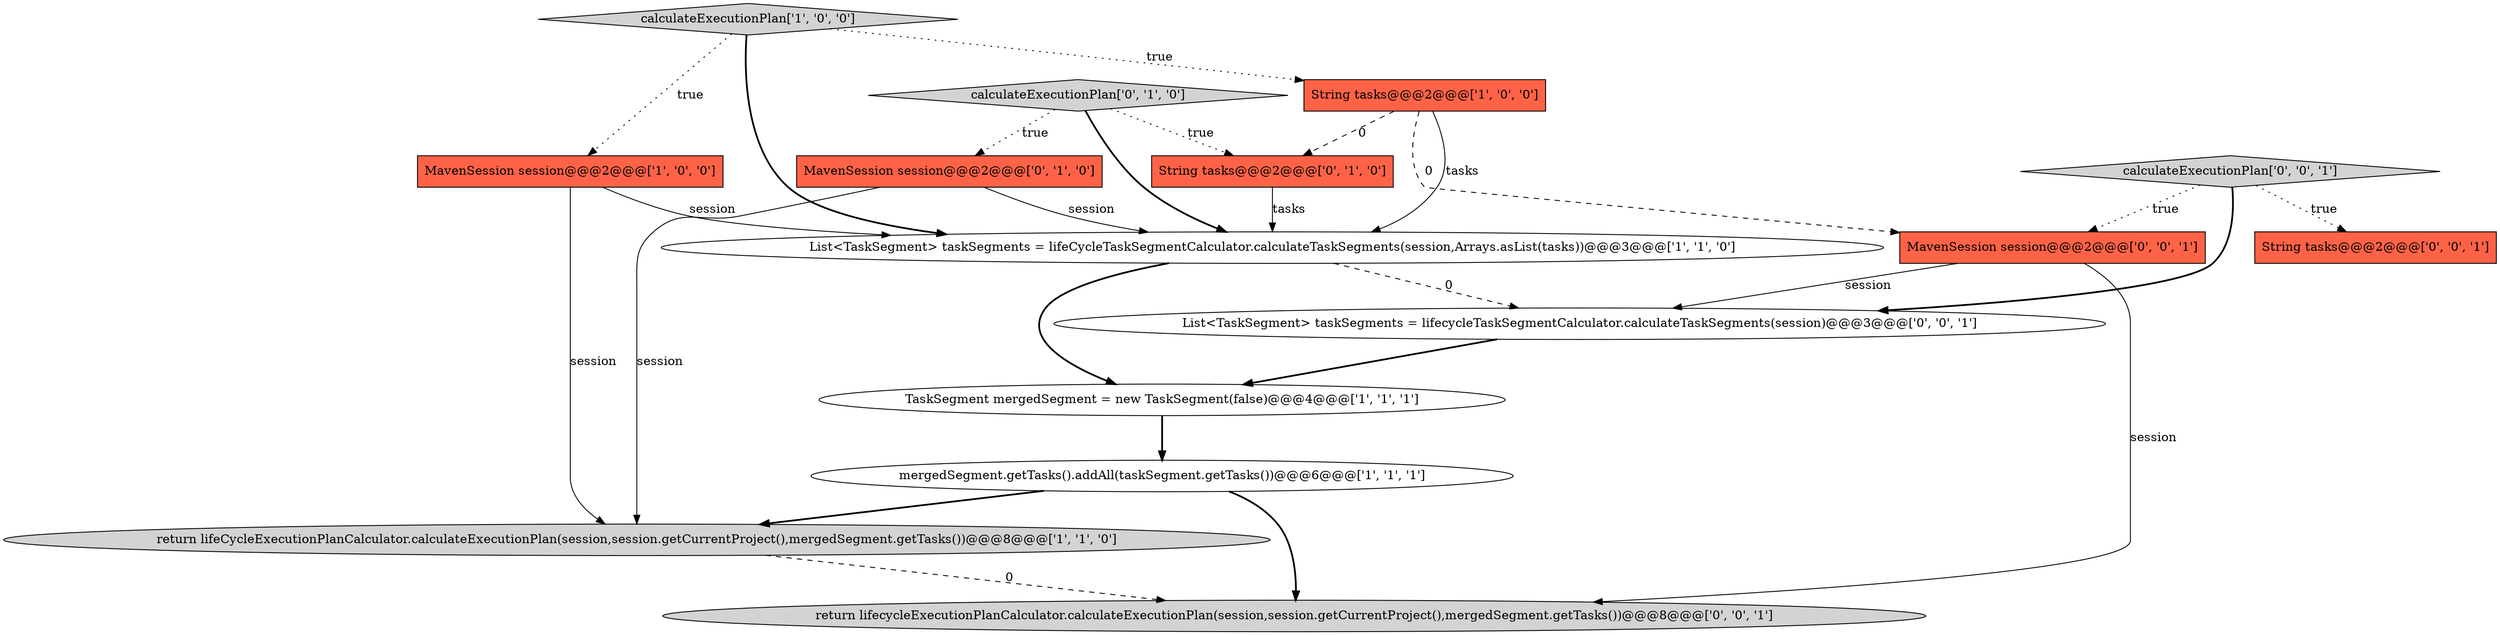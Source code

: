 digraph {
10 [style = filled, label = "return lifecycleExecutionPlanCalculator.calculateExecutionPlan(session,session.getCurrentProject(),mergedSegment.getTasks())@@@8@@@['0', '0', '1']", fillcolor = lightgray, shape = ellipse image = "AAA0AAABBB3BBB"];
12 [style = filled, label = "calculateExecutionPlan['0', '0', '1']", fillcolor = lightgray, shape = diamond image = "AAA0AAABBB3BBB"];
8 [style = filled, label = "calculateExecutionPlan['0', '1', '0']", fillcolor = lightgray, shape = diamond image = "AAA0AAABBB2BBB"];
3 [style = filled, label = "MavenSession session@@@2@@@['1', '0', '0']", fillcolor = tomato, shape = box image = "AAA0AAABBB1BBB"];
7 [style = filled, label = "MavenSession session@@@2@@@['0', '1', '0']", fillcolor = tomato, shape = box image = "AAA0AAABBB2BBB"];
9 [style = filled, label = "String tasks@@@2@@@['0', '1', '0']", fillcolor = tomato, shape = box image = "AAA1AAABBB2BBB"];
5 [style = filled, label = "calculateExecutionPlan['1', '0', '0']", fillcolor = lightgray, shape = diamond image = "AAA0AAABBB1BBB"];
2 [style = filled, label = "List<TaskSegment> taskSegments = lifeCycleTaskSegmentCalculator.calculateTaskSegments(session,Arrays.asList(tasks))@@@3@@@['1', '1', '0']", fillcolor = white, shape = ellipse image = "AAA0AAABBB1BBB"];
14 [style = filled, label = "MavenSession session@@@2@@@['0', '0', '1']", fillcolor = tomato, shape = box image = "AAA0AAABBB3BBB"];
6 [style = filled, label = "return lifeCycleExecutionPlanCalculator.calculateExecutionPlan(session,session.getCurrentProject(),mergedSegment.getTasks())@@@8@@@['1', '1', '0']", fillcolor = lightgray, shape = ellipse image = "AAA0AAABBB1BBB"];
13 [style = filled, label = "String tasks@@@2@@@['0', '0', '1']", fillcolor = tomato, shape = box image = "AAA0AAABBB3BBB"];
0 [style = filled, label = "mergedSegment.getTasks().addAll(taskSegment.getTasks())@@@6@@@['1', '1', '1']", fillcolor = white, shape = ellipse image = "AAA0AAABBB1BBB"];
11 [style = filled, label = "List<TaskSegment> taskSegments = lifecycleTaskSegmentCalculator.calculateTaskSegments(session)@@@3@@@['0', '0', '1']", fillcolor = white, shape = ellipse image = "AAA0AAABBB3BBB"];
4 [style = filled, label = "String tasks@@@2@@@['1', '0', '0']", fillcolor = tomato, shape = box image = "AAA1AAABBB1BBB"];
1 [style = filled, label = "TaskSegment mergedSegment = new TaskSegment(false)@@@4@@@['1', '1', '1']", fillcolor = white, shape = ellipse image = "AAA0AAABBB1BBB"];
14->10 [style = solid, label="session"];
0->6 [style = bold, label=""];
11->1 [style = bold, label=""];
2->1 [style = bold, label=""];
12->11 [style = bold, label=""];
8->7 [style = dotted, label="true"];
14->11 [style = solid, label="session"];
1->0 [style = bold, label=""];
5->3 [style = dotted, label="true"];
5->4 [style = dotted, label="true"];
6->10 [style = dashed, label="0"];
12->14 [style = dotted, label="true"];
4->9 [style = dashed, label="0"];
5->2 [style = bold, label=""];
0->10 [style = bold, label=""];
12->13 [style = dotted, label="true"];
9->2 [style = solid, label="tasks"];
8->2 [style = bold, label=""];
7->2 [style = solid, label="session"];
7->6 [style = solid, label="session"];
2->11 [style = dashed, label="0"];
4->14 [style = dashed, label="0"];
4->2 [style = solid, label="tasks"];
8->9 [style = dotted, label="true"];
3->6 [style = solid, label="session"];
3->2 [style = solid, label="session"];
}
